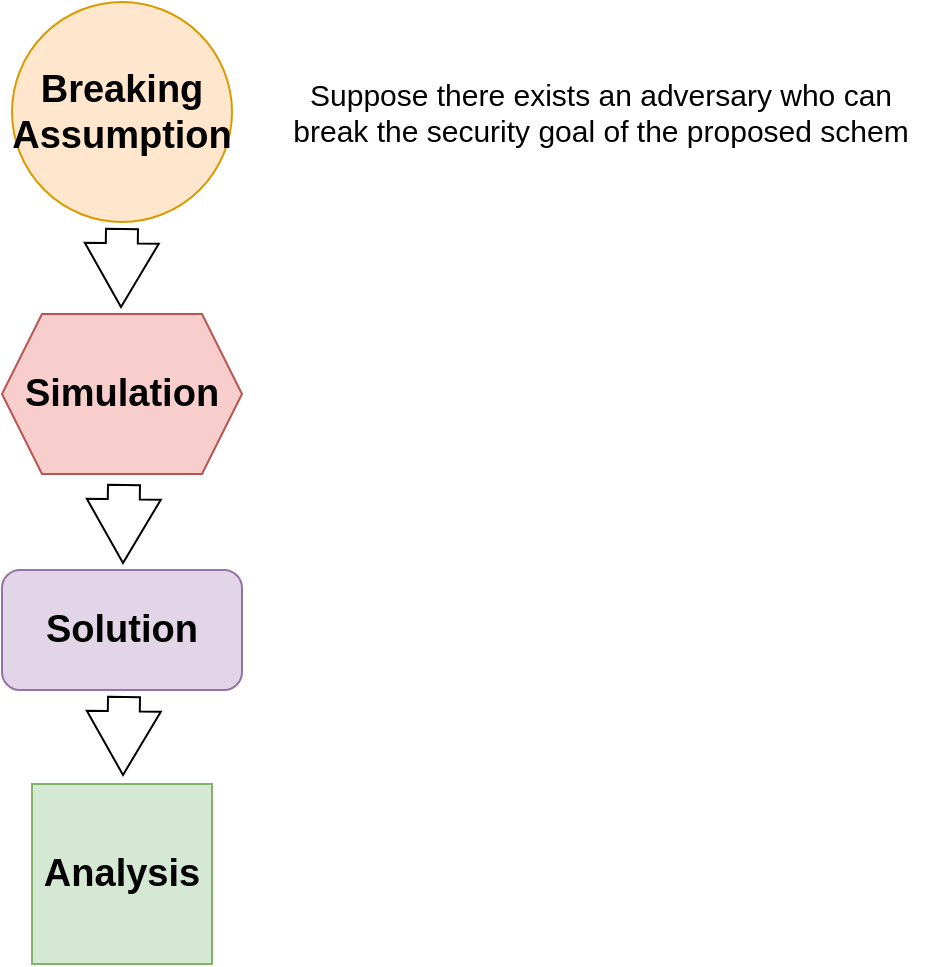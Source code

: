 <mxfile version="21.6.6" type="github">
  <diagram name="Page-1" id="NvX1mIWv7IzjzRvXlC-u">
    <mxGraphModel dx="794" dy="523" grid="1" gridSize="10" guides="1" tooltips="1" connect="1" arrows="1" fold="1" page="1" pageScale="1" pageWidth="827" pageHeight="1169" math="0" shadow="0">
      <root>
        <mxCell id="0" />
        <mxCell id="1" parent="0" />
        <mxCell id="yGH7-LtppMJvKh4XCVfG-1" value="&lt;b&gt;&lt;font style=&quot;font-size: 19px;&quot;&gt;Breaking Assumption&lt;/font&gt;&lt;/b&gt;" style="ellipse;whiteSpace=wrap;html=1;aspect=fixed;align=center;fillColor=#ffe6cc;strokeColor=#d79b00;" vertex="1" parent="1">
          <mxGeometry x="165" y="50" width="110" height="110" as="geometry" />
        </mxCell>
        <mxCell id="yGH7-LtppMJvKh4XCVfG-2" value="&lt;font style=&quot;font-size: 19px;&quot;&gt;&lt;b&gt;Simulation&lt;/b&gt;&lt;/font&gt;" style="shape=hexagon;perimeter=hexagonPerimeter2;whiteSpace=wrap;html=1;fixedSize=1;fillColor=#f8cecc;strokeColor=#b85450;" vertex="1" parent="1">
          <mxGeometry x="160" y="206" width="120" height="80" as="geometry" />
        </mxCell>
        <mxCell id="yGH7-LtppMJvKh4XCVfG-3" value="&lt;font style=&quot;font-size: 19px;&quot;&gt;&lt;b&gt;Solution&lt;/b&gt;&lt;/font&gt;" style="rounded=1;whiteSpace=wrap;html=1;fillColor=#e1d5e7;strokeColor=#9673a6;" vertex="1" parent="1">
          <mxGeometry x="160" y="334" width="120" height="60" as="geometry" />
        </mxCell>
        <mxCell id="yGH7-LtppMJvKh4XCVfG-4" value="&lt;font style=&quot;font-size: 19px;&quot;&gt;&lt;b&gt;Analysis&lt;/b&gt;&lt;/font&gt;" style="whiteSpace=wrap;html=1;aspect=fixed;fillColor=#d5e8d4;strokeColor=#82b366;" vertex="1" parent="1">
          <mxGeometry x="175" y="441" width="90" height="90" as="geometry" />
        </mxCell>
        <mxCell id="yGH7-LtppMJvKh4XCVfG-5" value="" style="shape=flexArrow;endArrow=classic;html=1;rounded=0;width=16;endSize=10.3;" edge="1" parent="1">
          <mxGeometry width="50" height="50" relative="1" as="geometry">
            <mxPoint x="220" y="163" as="sourcePoint" />
            <mxPoint x="219.5" y="203" as="targetPoint" />
          </mxGeometry>
        </mxCell>
        <mxCell id="yGH7-LtppMJvKh4XCVfG-6" value="" style="shape=flexArrow;endArrow=classic;html=1;rounded=0;width=16;endSize=10.3;" edge="1" parent="1">
          <mxGeometry width="50" height="50" relative="1" as="geometry">
            <mxPoint x="221" y="291" as="sourcePoint" />
            <mxPoint x="220.5" y="331" as="targetPoint" />
          </mxGeometry>
        </mxCell>
        <mxCell id="yGH7-LtppMJvKh4XCVfG-7" value="" style="shape=flexArrow;endArrow=classic;html=1;rounded=0;width=16;endSize=10.3;" edge="1" parent="1">
          <mxGeometry width="50" height="50" relative="1" as="geometry">
            <mxPoint x="221" y="397" as="sourcePoint" />
            <mxPoint x="220.5" y="437" as="targetPoint" />
          </mxGeometry>
        </mxCell>
        <mxCell id="yGH7-LtppMJvKh4XCVfG-8" value="&lt;span role=&quot;presentation&quot; dir=&quot;ltr&quot; style=&quot;font-style: normal; font-variant-caps: normal; font-weight: 400; letter-spacing: normal; text-align: start; text-indent: 0px; text-transform: none; word-spacing: 0px; -webkit-text-stroke-width: 0px; text-decoration: none; box-sizing: border-box; color: transparent; cursor: text; position: absolute; transform-origin: 0px 0px; left: 307.886px; top: 149.354px; font-size: 22.82px; font-family: sans-serif; transform: scaleX(0.914);&quot;&gt;Suppose there exists an adversary who can&lt;/span&gt;&lt;br role=&quot;presentation&quot; style=&quot;font-size: 16px; font-style: normal; font-variant-caps: normal; font-weight: 400; letter-spacing: normal; text-align: start; text-indent: 0px; text-transform: none; word-spacing: 0px; -webkit-text-stroke-width: 0px; text-decoration: none; box-sizing: border-box; color: transparent; cursor: text; position: absolute; transform-origin: 0px 0px; font-family: Lato, sans-serif;&quot;&gt;&lt;span role=&quot;presentation&quot; dir=&quot;ltr&quot; style=&quot;font-style: normal; font-variant-caps: normal; font-weight: 400; letter-spacing: normal; text-align: start; text-indent: 0px; text-transform: none; word-spacing: 0px; -webkit-text-stroke-width: 0px; text-decoration: none; box-sizing: border-box; color: transparent; cursor: text; position: absolute; transform-origin: 0px 0px; left: 68.46px; top: 177.699px; font-size: 22.82px; font-family: sans-serif; transform: scaleX(0.939);&quot;&gt;break the security goal of the proposed schem&lt;/span&gt;" style="text;whiteSpace=wrap;html=1;" vertex="1" parent="1">
          <mxGeometry x="440" y="240" width="30" height="40" as="geometry" />
        </mxCell>
        <mxCell id="yGH7-LtppMJvKh4XCVfG-9" value="&lt;font style=&quot;font-size: 15px;&quot;&gt;Suppose there exists an adversary who can&lt;br&gt;break the security goal of the proposed schem&lt;br style=&quot;text-align: start; box-sizing: border-box; color: rgba(0, 0, 0, 0); cursor: text; position: absolute; transform-origin: 0px 0px; font-family: Lato, sans-serif;&quot; role=&quot;presentation&quot;&gt;&lt;/font&gt;&lt;span style=&quot;text-align: start; box-sizing: border-box; color: rgba(0, 0, 0, 0); cursor: text; position: absolute; transform-origin: 0px 0px; left: 68.46px; top: 177.699px; font-family: sans-serif; transform: scaleX(0.939); font-size: 15px;&quot; dir=&quot;ltr&quot; role=&quot;presentation&quot;&gt;&lt;font style=&quot;font-size: 15px;&quot;&gt;break the security goal of the proposed schem&lt;/font&gt;&lt;/span&gt;" style="text;html=1;strokeColor=none;fillColor=none;align=center;verticalAlign=middle;whiteSpace=wrap;rounded=0;" vertex="1" parent="1">
          <mxGeometry x="289" y="90" width="341" height="30" as="geometry" />
        </mxCell>
      </root>
    </mxGraphModel>
  </diagram>
</mxfile>
